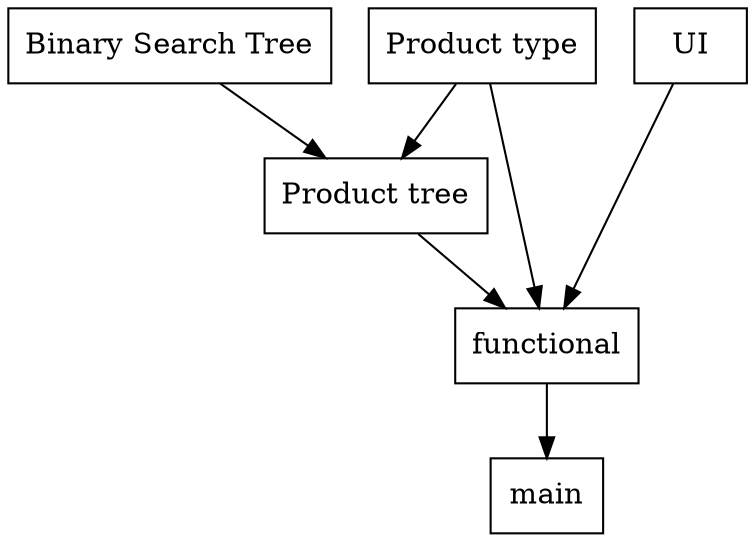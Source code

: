 digraph meow {
	node [shape=rectangle];

	bst [label="Binary Search Tree"]
	pdata [label="Product type"]
	ptree [label="Product tree"]
	ui [label="UI"]
	functional [label="functional"]
	main [label="main"]

	edge [style=solid];

	bst -> ptree
	pdata -> ptree

	pdata -> functional
	ptree -> functional
	ui -> functional

	functional -> main

	{
		rank=same
		bst
		pdata
		ui
	}
}
